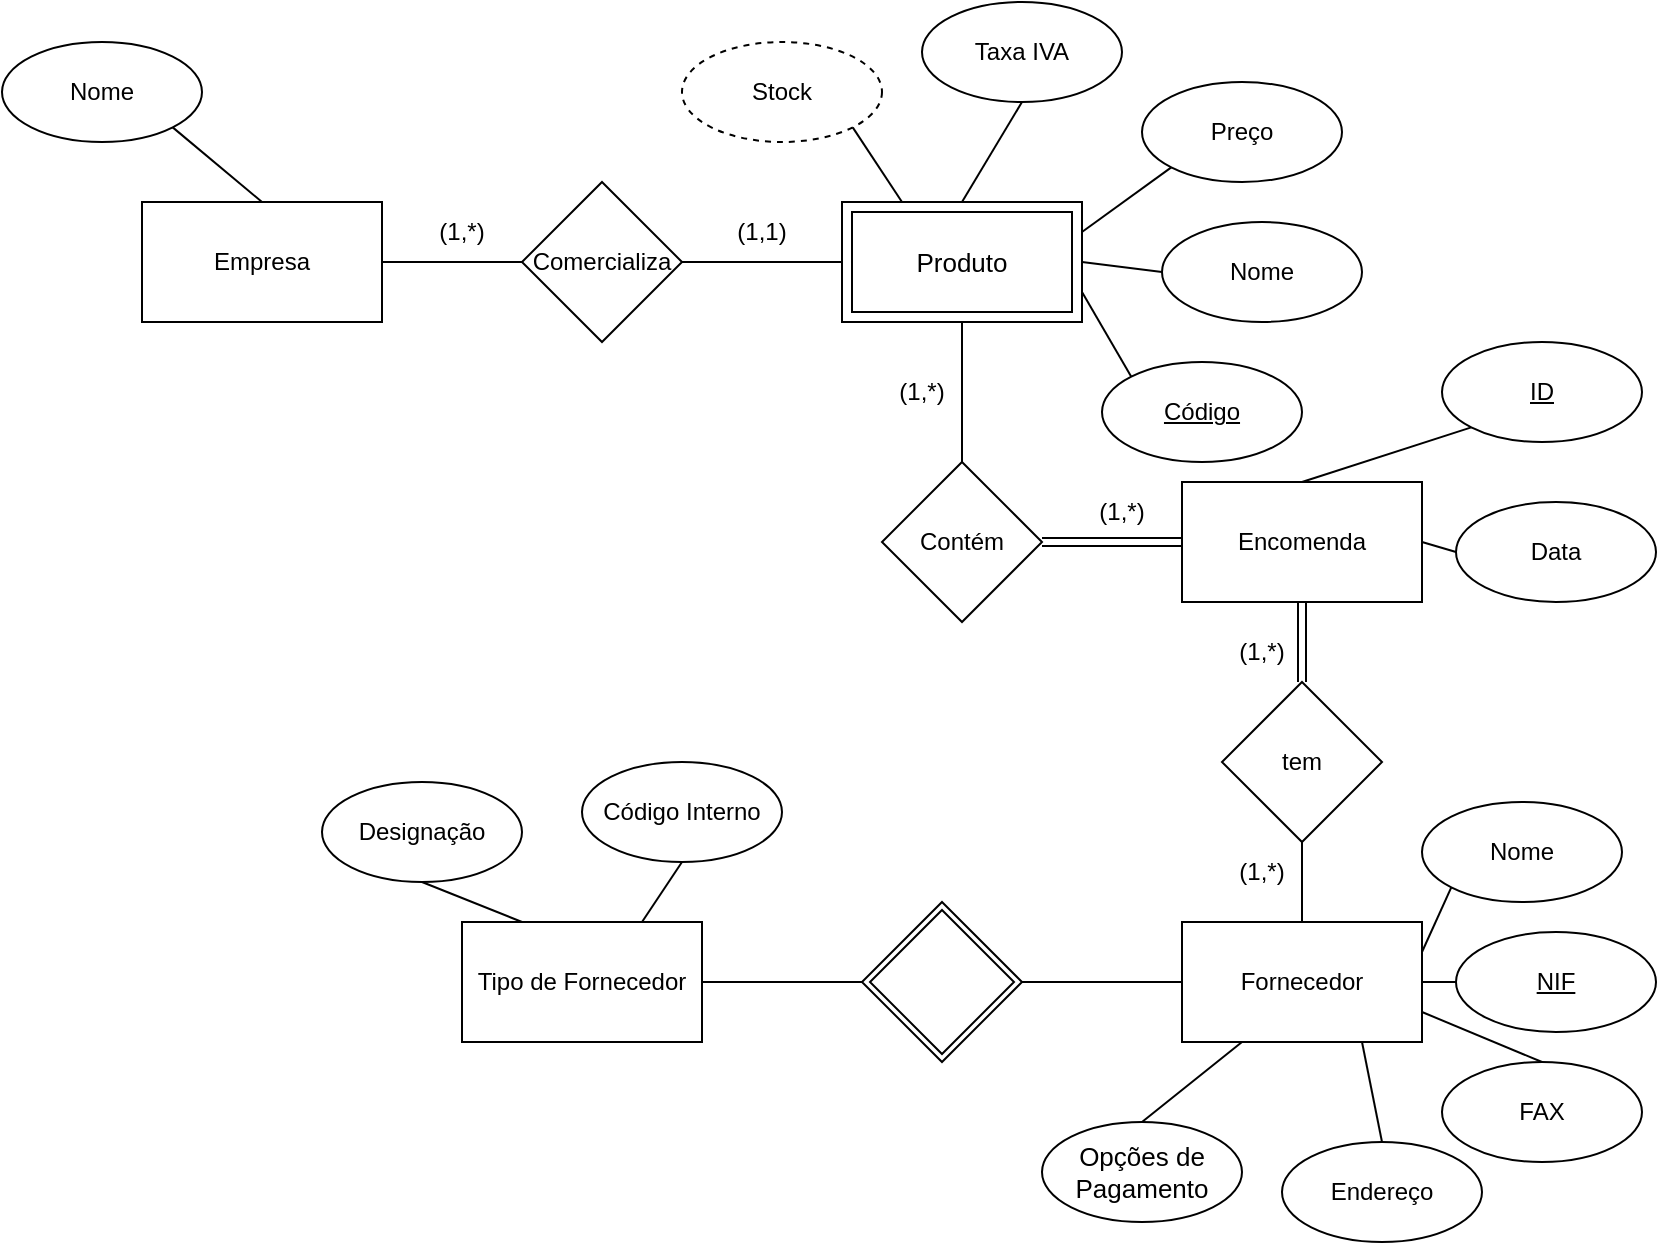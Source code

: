 <mxfile version="16.5.2" type="device"><diagram id="PuS5bzXVJA0NjKlN4WbZ" name="Page-1"><mxGraphModel dx="1384" dy="772" grid="1" gridSize="10" guides="1" tooltips="1" connect="1" arrows="1" fold="1" page="1" pageScale="1" pageWidth="827" pageHeight="1169" math="0" shadow="0"><root><mxCell id="0"/><mxCell id="1" parent="0"/><mxCell id="cY7hI7cB0eK9ovrwp-iU-6" style="edgeStyle=none;rounded=0;orthogonalLoop=1;jettySize=auto;html=1;exitX=1;exitY=0.5;exitDx=0;exitDy=0;entryX=0;entryY=0.5;entryDx=0;entryDy=0;endArrow=none;endFill=0;" edge="1" parent="1" source="cY7hI7cB0eK9ovrwp-iU-2" target="cY7hI7cB0eK9ovrwp-iU-5"><mxGeometry relative="1" as="geometry"/></mxCell><mxCell id="cY7hI7cB0eK9ovrwp-iU-2" value="Empresa" style="rounded=0;whiteSpace=wrap;html=1;" vertex="1" parent="1"><mxGeometry x="70" y="100" width="120" height="60" as="geometry"/></mxCell><mxCell id="cY7hI7cB0eK9ovrwp-iU-4" style="rounded=0;orthogonalLoop=1;jettySize=auto;html=1;exitX=1;exitY=1;exitDx=0;exitDy=0;entryX=0.5;entryY=0;entryDx=0;entryDy=0;endArrow=none;endFill=0;" edge="1" parent="1" source="cY7hI7cB0eK9ovrwp-iU-3" target="cY7hI7cB0eK9ovrwp-iU-2"><mxGeometry relative="1" as="geometry"/></mxCell><mxCell id="cY7hI7cB0eK9ovrwp-iU-3" value="Nome" style="ellipse;whiteSpace=wrap;html=1;" vertex="1" parent="1"><mxGeometry y="20" width="100" height="50" as="geometry"/></mxCell><mxCell id="cY7hI7cB0eK9ovrwp-iU-8" style="edgeStyle=none;rounded=0;orthogonalLoop=1;jettySize=auto;html=1;exitX=1;exitY=0.5;exitDx=0;exitDy=0;entryX=0;entryY=0.5;entryDx=0;entryDy=0;endArrow=none;endFill=0;" edge="1" parent="1" source="cY7hI7cB0eK9ovrwp-iU-5" target="cY7hI7cB0eK9ovrwp-iU-7"><mxGeometry relative="1" as="geometry"/></mxCell><mxCell id="cY7hI7cB0eK9ovrwp-iU-5" value="Comercializa" style="rhombus;whiteSpace=wrap;html=1;" vertex="1" parent="1"><mxGeometry x="260" y="90" width="80" height="80" as="geometry"/></mxCell><mxCell id="cY7hI7cB0eK9ovrwp-iU-15" style="edgeStyle=none;rounded=0;orthogonalLoop=1;jettySize=auto;html=1;exitX=0.5;exitY=1;exitDx=0;exitDy=0;entryX=0.5;entryY=0;entryDx=0;entryDy=0;endArrow=none;endFill=0;" edge="1" parent="1" source="cY7hI7cB0eK9ovrwp-iU-7" target="cY7hI7cB0eK9ovrwp-iU-14"><mxGeometry relative="1" as="geometry"/></mxCell><mxCell id="cY7hI7cB0eK9ovrwp-iU-7" value="Produto" style="shape=ext;margin=3;double=1;whiteSpace=wrap;html=1;align=center;fontSize=13;fillColor=none;" vertex="1" parent="1"><mxGeometry x="420" y="100" width="120" height="60" as="geometry"/></mxCell><mxCell id="cY7hI7cB0eK9ovrwp-iU-21" style="edgeStyle=none;rounded=0;orthogonalLoop=1;jettySize=auto;html=1;exitX=1;exitY=1;exitDx=0;exitDy=0;entryX=0.25;entryY=0;entryDx=0;entryDy=0;endArrow=none;endFill=0;" edge="1" parent="1" source="cY7hI7cB0eK9ovrwp-iU-9" target="cY7hI7cB0eK9ovrwp-iU-7"><mxGeometry relative="1" as="geometry"/></mxCell><mxCell id="cY7hI7cB0eK9ovrwp-iU-9" value="Stock" style="ellipse;whiteSpace=wrap;html=1;dashed=1;" vertex="1" parent="1"><mxGeometry x="340" y="20" width="100" height="50" as="geometry"/></mxCell><mxCell id="cY7hI7cB0eK9ovrwp-iU-16" style="edgeStyle=none;rounded=0;orthogonalLoop=1;jettySize=auto;html=1;exitX=0.5;exitY=1;exitDx=0;exitDy=0;entryX=0.5;entryY=0;entryDx=0;entryDy=0;endArrow=none;endFill=0;" edge="1" parent="1" source="cY7hI7cB0eK9ovrwp-iU-10" target="cY7hI7cB0eK9ovrwp-iU-7"><mxGeometry relative="1" as="geometry"/></mxCell><mxCell id="cY7hI7cB0eK9ovrwp-iU-10" value="Taxa IVA" style="ellipse;whiteSpace=wrap;html=1;" vertex="1" parent="1"><mxGeometry x="460" width="100" height="50" as="geometry"/></mxCell><mxCell id="cY7hI7cB0eK9ovrwp-iU-19" style="edgeStyle=none;rounded=0;orthogonalLoop=1;jettySize=auto;html=1;exitX=0;exitY=0;exitDx=0;exitDy=0;entryX=1;entryY=0.75;entryDx=0;entryDy=0;endArrow=none;endFill=0;" edge="1" parent="1" source="cY7hI7cB0eK9ovrwp-iU-11" target="cY7hI7cB0eK9ovrwp-iU-7"><mxGeometry relative="1" as="geometry"/></mxCell><mxCell id="cY7hI7cB0eK9ovrwp-iU-11" value="&lt;u&gt;Código&lt;/u&gt;" style="ellipse;whiteSpace=wrap;html=1;" vertex="1" parent="1"><mxGeometry x="550" y="180" width="100" height="50" as="geometry"/></mxCell><mxCell id="cY7hI7cB0eK9ovrwp-iU-17" style="edgeStyle=none;rounded=0;orthogonalLoop=1;jettySize=auto;html=1;exitX=0;exitY=0.5;exitDx=0;exitDy=0;entryX=1;entryY=0.5;entryDx=0;entryDy=0;endArrow=none;endFill=0;" edge="1" parent="1" source="cY7hI7cB0eK9ovrwp-iU-12" target="cY7hI7cB0eK9ovrwp-iU-7"><mxGeometry relative="1" as="geometry"/></mxCell><mxCell id="cY7hI7cB0eK9ovrwp-iU-12" value="Nome" style="ellipse;whiteSpace=wrap;html=1;" vertex="1" parent="1"><mxGeometry x="580" y="110" width="100" height="50" as="geometry"/></mxCell><mxCell id="cY7hI7cB0eK9ovrwp-iU-18" style="edgeStyle=none;rounded=0;orthogonalLoop=1;jettySize=auto;html=1;exitX=0;exitY=1;exitDx=0;exitDy=0;entryX=1;entryY=0.25;entryDx=0;entryDy=0;endArrow=none;endFill=0;" edge="1" parent="1" source="cY7hI7cB0eK9ovrwp-iU-13" target="cY7hI7cB0eK9ovrwp-iU-7"><mxGeometry relative="1" as="geometry"/></mxCell><mxCell id="cY7hI7cB0eK9ovrwp-iU-13" value="Preço" style="ellipse;whiteSpace=wrap;html=1;" vertex="1" parent="1"><mxGeometry x="570" y="40" width="100" height="50" as="geometry"/></mxCell><mxCell id="cY7hI7cB0eK9ovrwp-iU-14" value="Contém" style="rhombus;whiteSpace=wrap;html=1;" vertex="1" parent="1"><mxGeometry x="440" y="230" width="80" height="80" as="geometry"/></mxCell><mxCell id="cY7hI7cB0eK9ovrwp-iU-23" style="edgeStyle=none;rounded=0;orthogonalLoop=1;jettySize=auto;html=1;exitX=0;exitY=0.5;exitDx=0;exitDy=0;entryX=1;entryY=0.5;entryDx=0;entryDy=0;endArrow=none;endFill=0;shape=link;" edge="1" parent="1" target="cY7hI7cB0eK9ovrwp-iU-14"><mxGeometry relative="1" as="geometry"><mxPoint x="590" y="270" as="sourcePoint"/></mxGeometry></mxCell><mxCell id="cY7hI7cB0eK9ovrwp-iU-32" style="edgeStyle=none;rounded=0;orthogonalLoop=1;jettySize=auto;html=1;exitX=0.5;exitY=1;exitDx=0;exitDy=0;entryX=0.5;entryY=0;entryDx=0;entryDy=0;endArrow=none;endFill=0;shape=link;" edge="1" parent="1" source="cY7hI7cB0eK9ovrwp-iU-26" target="cY7hI7cB0eK9ovrwp-iU-31"><mxGeometry relative="1" as="geometry"/></mxCell><mxCell id="cY7hI7cB0eK9ovrwp-iU-26" value="Encomenda" style="rounded=0;whiteSpace=wrap;html=1;fillColor=none;" vertex="1" parent="1"><mxGeometry x="590" y="240" width="120" height="60" as="geometry"/></mxCell><mxCell id="cY7hI7cB0eK9ovrwp-iU-29" style="edgeStyle=none;rounded=0;orthogonalLoop=1;jettySize=auto;html=1;exitX=0;exitY=1;exitDx=0;exitDy=0;entryX=0.5;entryY=0;entryDx=0;entryDy=0;endArrow=none;endFill=0;" edge="1" parent="1" source="cY7hI7cB0eK9ovrwp-iU-27" target="cY7hI7cB0eK9ovrwp-iU-26"><mxGeometry relative="1" as="geometry"/></mxCell><mxCell id="cY7hI7cB0eK9ovrwp-iU-27" value="&lt;u&gt;ID&lt;/u&gt;" style="ellipse;whiteSpace=wrap;html=1;" vertex="1" parent="1"><mxGeometry x="720" y="170" width="100" height="50" as="geometry"/></mxCell><mxCell id="cY7hI7cB0eK9ovrwp-iU-30" style="edgeStyle=none;rounded=0;orthogonalLoop=1;jettySize=auto;html=1;exitX=0;exitY=0.5;exitDx=0;exitDy=0;entryX=1;entryY=0.5;entryDx=0;entryDy=0;endArrow=none;endFill=0;" edge="1" parent="1" source="cY7hI7cB0eK9ovrwp-iU-28" target="cY7hI7cB0eK9ovrwp-iU-26"><mxGeometry relative="1" as="geometry"/></mxCell><mxCell id="cY7hI7cB0eK9ovrwp-iU-28" value="Data" style="ellipse;whiteSpace=wrap;html=1;" vertex="1" parent="1"><mxGeometry x="727" y="250" width="100" height="50" as="geometry"/></mxCell><mxCell id="cY7hI7cB0eK9ovrwp-iU-34" style="edgeStyle=none;rounded=0;orthogonalLoop=1;jettySize=auto;html=1;exitX=0.5;exitY=1;exitDx=0;exitDy=0;entryX=0.5;entryY=0;entryDx=0;entryDy=0;endArrow=none;endFill=0;" edge="1" parent="1" source="cY7hI7cB0eK9ovrwp-iU-31" target="cY7hI7cB0eK9ovrwp-iU-33"><mxGeometry relative="1" as="geometry"/></mxCell><mxCell id="cY7hI7cB0eK9ovrwp-iU-31" value="tem" style="rhombus;whiteSpace=wrap;html=1;fillColor=none;" vertex="1" parent="1"><mxGeometry x="610" y="340" width="80" height="80" as="geometry"/></mxCell><mxCell id="cY7hI7cB0eK9ovrwp-iU-40" style="edgeStyle=none;rounded=0;orthogonalLoop=1;jettySize=auto;html=1;exitX=0.75;exitY=1;exitDx=0;exitDy=0;entryX=0.5;entryY=0;entryDx=0;entryDy=0;endArrow=none;endFill=0;" edge="1" parent="1" source="cY7hI7cB0eK9ovrwp-iU-33" target="cY7hI7cB0eK9ovrwp-iU-38"><mxGeometry relative="1" as="geometry"/></mxCell><mxCell id="cY7hI7cB0eK9ovrwp-iU-41" style="edgeStyle=none;rounded=0;orthogonalLoop=1;jettySize=auto;html=1;exitX=1;exitY=0.75;exitDx=0;exitDy=0;entryX=0.5;entryY=0;entryDx=0;entryDy=0;endArrow=none;endFill=0;" edge="1" parent="1" source="cY7hI7cB0eK9ovrwp-iU-33" target="cY7hI7cB0eK9ovrwp-iU-37"><mxGeometry relative="1" as="geometry"/></mxCell><mxCell id="cY7hI7cB0eK9ovrwp-iU-42" style="edgeStyle=none;rounded=0;orthogonalLoop=1;jettySize=auto;html=1;exitX=0.25;exitY=1;exitDx=0;exitDy=0;entryX=0.5;entryY=0;entryDx=0;entryDy=0;endArrow=none;endFill=0;" edge="1" parent="1" source="cY7hI7cB0eK9ovrwp-iU-33" target="cY7hI7cB0eK9ovrwp-iU-39"><mxGeometry relative="1" as="geometry"/></mxCell><mxCell id="cY7hI7cB0eK9ovrwp-iU-43" style="edgeStyle=none;rounded=0;orthogonalLoop=1;jettySize=auto;html=1;exitX=1;exitY=0.5;exitDx=0;exitDy=0;entryX=0;entryY=0.5;entryDx=0;entryDy=0;endArrow=none;endFill=0;" edge="1" parent="1" source="cY7hI7cB0eK9ovrwp-iU-33" target="cY7hI7cB0eK9ovrwp-iU-36"><mxGeometry relative="1" as="geometry"/></mxCell><mxCell id="cY7hI7cB0eK9ovrwp-iU-44" style="edgeStyle=none;rounded=0;orthogonalLoop=1;jettySize=auto;html=1;exitX=1;exitY=0.25;exitDx=0;exitDy=0;entryX=0;entryY=1;entryDx=0;entryDy=0;endArrow=none;endFill=0;" edge="1" parent="1" source="cY7hI7cB0eK9ovrwp-iU-33" target="cY7hI7cB0eK9ovrwp-iU-35"><mxGeometry relative="1" as="geometry"/></mxCell><mxCell id="cY7hI7cB0eK9ovrwp-iU-47" style="edgeStyle=none;rounded=0;orthogonalLoop=1;jettySize=auto;html=1;exitX=0;exitY=0.5;exitDx=0;exitDy=0;entryX=1;entryY=0.5;entryDx=0;entryDy=0;endArrow=none;endFill=0;" edge="1" parent="1" source="cY7hI7cB0eK9ovrwp-iU-33" target="cY7hI7cB0eK9ovrwp-iU-46"><mxGeometry relative="1" as="geometry"/></mxCell><mxCell id="cY7hI7cB0eK9ovrwp-iU-33" value="Fornecedor" style="rounded=0;whiteSpace=wrap;html=1;fillColor=none;" vertex="1" parent="1"><mxGeometry x="590" y="460" width="120" height="60" as="geometry"/></mxCell><mxCell id="cY7hI7cB0eK9ovrwp-iU-35" value="Nome" style="ellipse;whiteSpace=wrap;html=1;" vertex="1" parent="1"><mxGeometry x="710" y="400" width="100" height="50" as="geometry"/></mxCell><mxCell id="cY7hI7cB0eK9ovrwp-iU-36" value="&lt;u&gt;NIF&lt;/u&gt;" style="ellipse;whiteSpace=wrap;html=1;" vertex="1" parent="1"><mxGeometry x="727" y="465" width="100" height="50" as="geometry"/></mxCell><mxCell id="cY7hI7cB0eK9ovrwp-iU-37" value="FAX" style="ellipse;whiteSpace=wrap;html=1;" vertex="1" parent="1"><mxGeometry x="720" y="530" width="100" height="50" as="geometry"/></mxCell><mxCell id="cY7hI7cB0eK9ovrwp-iU-38" value="Endereço" style="ellipse;whiteSpace=wrap;html=1;" vertex="1" parent="1"><mxGeometry x="640" y="570" width="100" height="50" as="geometry"/></mxCell><mxCell id="cY7hI7cB0eK9ovrwp-iU-39" value="Opções de&lt;br&gt;Pagamento" style="ellipse;whiteSpace=wrap;html=1;container=0;fillColor=none;fontSize=13;strokeColor=default;sketch=0;shadow=0;" vertex="1" parent="1"><mxGeometry x="520" y="560" width="100" height="50" as="geometry"/></mxCell><mxCell id="cY7hI7cB0eK9ovrwp-iU-49" style="edgeStyle=none;rounded=0;orthogonalLoop=1;jettySize=auto;html=1;exitX=0;exitY=0.5;exitDx=0;exitDy=0;entryX=1;entryY=0.5;entryDx=0;entryDy=0;endArrow=none;endFill=0;" edge="1" parent="1" source="cY7hI7cB0eK9ovrwp-iU-46" target="cY7hI7cB0eK9ovrwp-iU-48"><mxGeometry relative="1" as="geometry"/></mxCell><mxCell id="cY7hI7cB0eK9ovrwp-iU-46" value="" style="rhombus;whiteSpace=wrap;html=1;fillColor=none;double=1;" vertex="1" parent="1"><mxGeometry x="430" y="450" width="80" height="80" as="geometry"/></mxCell><mxCell id="cY7hI7cB0eK9ovrwp-iU-48" value="Tipo de Fornecedor" style="rounded=0;whiteSpace=wrap;html=1;fillColor=none;" vertex="1" parent="1"><mxGeometry x="230" y="460" width="120" height="60" as="geometry"/></mxCell><mxCell id="cY7hI7cB0eK9ovrwp-iU-53" style="edgeStyle=none;rounded=0;orthogonalLoop=1;jettySize=auto;html=1;exitX=0.5;exitY=1;exitDx=0;exitDy=0;entryX=0.75;entryY=0;entryDx=0;entryDy=0;endArrow=none;endFill=0;" edge="1" parent="1" source="cY7hI7cB0eK9ovrwp-iU-50" target="cY7hI7cB0eK9ovrwp-iU-48"><mxGeometry relative="1" as="geometry"/></mxCell><mxCell id="cY7hI7cB0eK9ovrwp-iU-50" value="Código Interno" style="ellipse;whiteSpace=wrap;html=1;" vertex="1" parent="1"><mxGeometry x="290" y="380" width="100" height="50" as="geometry"/></mxCell><mxCell id="cY7hI7cB0eK9ovrwp-iU-52" style="edgeStyle=none;rounded=0;orthogonalLoop=1;jettySize=auto;html=1;exitX=0.5;exitY=1;exitDx=0;exitDy=0;entryX=0.25;entryY=0;entryDx=0;entryDy=0;endArrow=none;endFill=0;" edge="1" parent="1" source="cY7hI7cB0eK9ovrwp-iU-51" target="cY7hI7cB0eK9ovrwp-iU-48"><mxGeometry relative="1" as="geometry"/></mxCell><mxCell id="cY7hI7cB0eK9ovrwp-iU-51" value="Designação" style="ellipse;whiteSpace=wrap;html=1;" vertex="1" parent="1"><mxGeometry x="160" y="390" width="100" height="50" as="geometry"/></mxCell><mxCell id="cY7hI7cB0eK9ovrwp-iU-55" value="(1,*)" style="text;html=1;strokeColor=none;fillColor=none;align=center;verticalAlign=middle;whiteSpace=wrap;rounded=0;shadow=0;sketch=0;" vertex="1" parent="1"><mxGeometry x="200" y="100" width="60" height="30" as="geometry"/></mxCell><mxCell id="cY7hI7cB0eK9ovrwp-iU-56" value="(1,1)" style="text;html=1;strokeColor=none;fillColor=none;align=center;verticalAlign=middle;whiteSpace=wrap;rounded=0;shadow=0;sketch=0;" vertex="1" parent="1"><mxGeometry x="350" y="100" width="60" height="30" as="geometry"/></mxCell><mxCell id="cY7hI7cB0eK9ovrwp-iU-58" value="(1,*)" style="text;html=1;strokeColor=none;fillColor=none;align=center;verticalAlign=middle;whiteSpace=wrap;rounded=0;shadow=0;sketch=0;" vertex="1" parent="1"><mxGeometry x="430" y="180" width="60" height="30" as="geometry"/></mxCell><mxCell id="cY7hI7cB0eK9ovrwp-iU-59" value="(1,*)" style="text;html=1;strokeColor=none;fillColor=none;align=center;verticalAlign=middle;whiteSpace=wrap;rounded=0;shadow=0;sketch=0;" vertex="1" parent="1"><mxGeometry x="530" y="240" width="60" height="30" as="geometry"/></mxCell><mxCell id="cY7hI7cB0eK9ovrwp-iU-60" value="(1,*)" style="text;html=1;strokeColor=none;fillColor=none;align=center;verticalAlign=middle;whiteSpace=wrap;rounded=0;shadow=0;sketch=0;" vertex="1" parent="1"><mxGeometry x="600" y="310" width="60" height="30" as="geometry"/></mxCell><mxCell id="cY7hI7cB0eK9ovrwp-iU-61" value="(1,*)" style="text;html=1;strokeColor=none;fillColor=none;align=center;verticalAlign=middle;whiteSpace=wrap;rounded=0;shadow=0;sketch=0;" vertex="1" parent="1"><mxGeometry x="600" y="420" width="60" height="30" as="geometry"/></mxCell></root></mxGraphModel></diagram></mxfile>